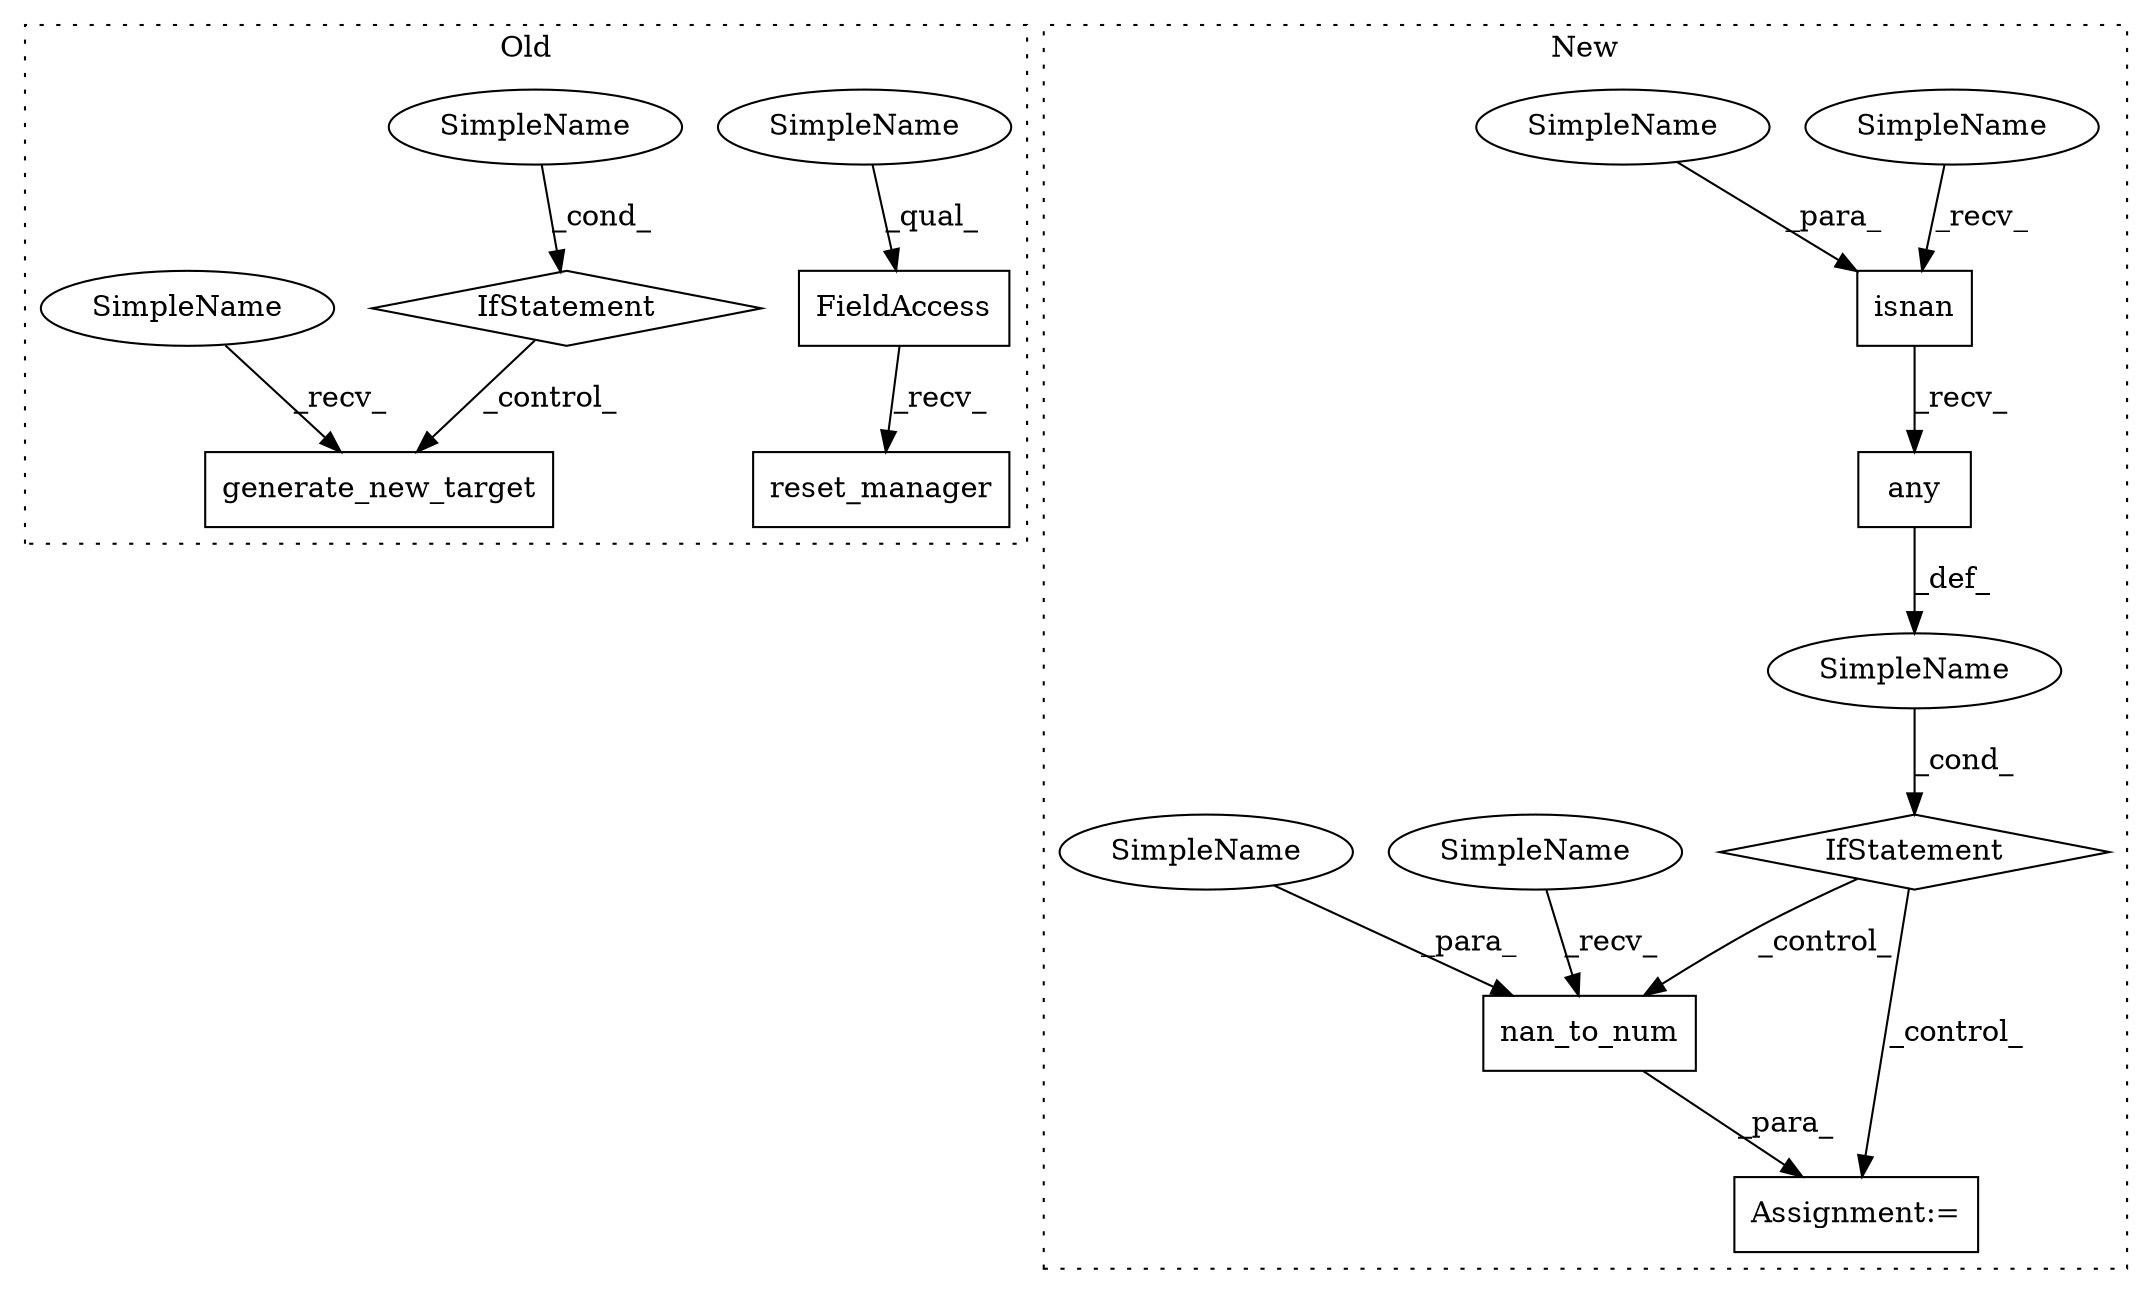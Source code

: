 digraph G {
subgraph cluster0 {
1 [label="IfStatement" a="25" s="1897,1914" l="4,2" shape="diamond"];
7 [label="generate_new_target" a="32" s="1929" l="21" shape="box"];
8 [label="FieldAccess" a="22" s="1962" l="15" shape="box"];
9 [label="SimpleName" a="42" s="1901" l="13" shape="ellipse"];
10 [label="reset_manager" a="32" s="1978" l="15" shape="box"];
14 [label="SimpleName" a="42" s="1962" l="4" shape="ellipse"];
15 [label="SimpleName" a="42" s="1924" l="4" shape="ellipse"];
label = "Old";
style="dotted";
}
subgraph cluster1 {
2 [label="nan_to_num" a="32" s="3526,3540" l="11,1" shape="box"];
3 [label="Assignment:=" a="7" s="3519" l="1" shape="box"];
4 [label="IfStatement" a="25" s="3480,3506" l="4,2" shape="diamond"];
5 [label="SimpleName" a="42" s="" l="" shape="ellipse"];
6 [label="isnan" a="32" s="3490,3499" l="6,1" shape="box"];
11 [label="any" a="32" s="3501" l="5" shape="box"];
12 [label="SimpleName" a="42" s="3484" l="5" shape="ellipse"];
13 [label="SimpleName" a="42" s="3520" l="5" shape="ellipse"];
16 [label="SimpleName" a="42" s="3496" l="3" shape="ellipse"];
17 [label="SimpleName" a="42" s="3537" l="3" shape="ellipse"];
label = "New";
style="dotted";
}
1 -> 7 [label="_control_"];
2 -> 3 [label="_para_"];
4 -> 3 [label="_control_"];
4 -> 2 [label="_control_"];
5 -> 4 [label="_cond_"];
6 -> 11 [label="_recv_"];
8 -> 10 [label="_recv_"];
9 -> 1 [label="_cond_"];
11 -> 5 [label="_def_"];
12 -> 6 [label="_recv_"];
13 -> 2 [label="_recv_"];
14 -> 8 [label="_qual_"];
15 -> 7 [label="_recv_"];
16 -> 6 [label="_para_"];
17 -> 2 [label="_para_"];
}
